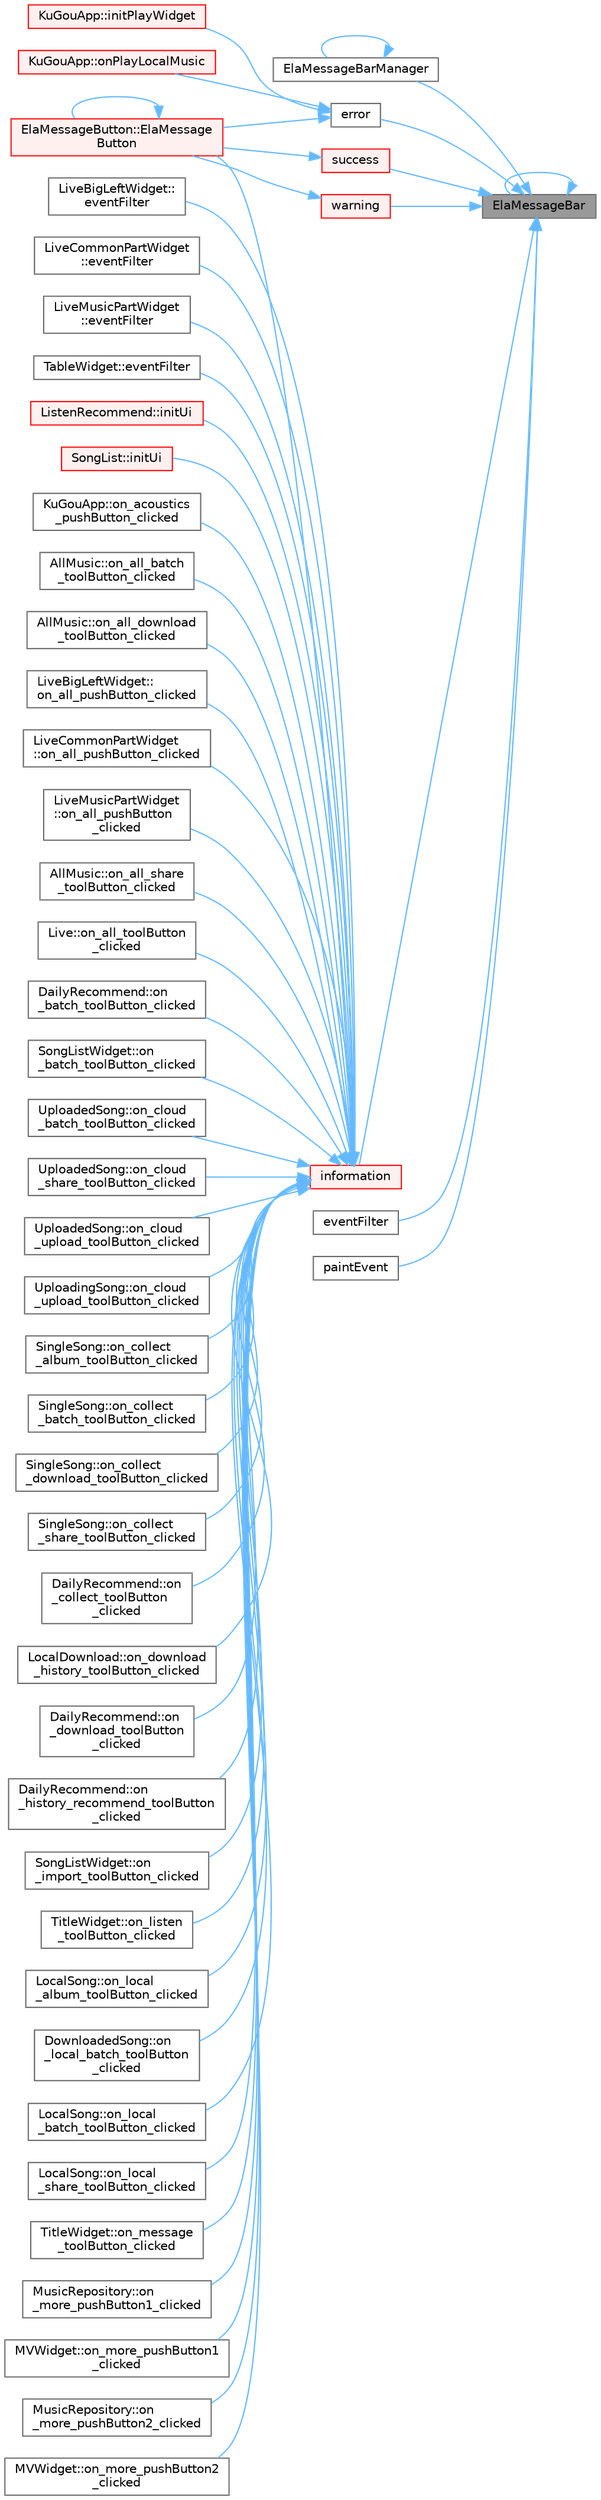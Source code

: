 digraph "ElaMessageBar"
{
 // LATEX_PDF_SIZE
  bgcolor="transparent";
  edge [fontname=Helvetica,fontsize=10,labelfontname=Helvetica,labelfontsize=10];
  node [fontname=Helvetica,fontsize=10,shape=box,height=0.2,width=0.4];
  rankdir="RL";
  Node1 [id="Node000001",label="ElaMessageBar",height=0.2,width=0.4,color="gray40", fillcolor="grey60", style="filled", fontcolor="black",tooltip="构造函数，初始化消息栏"];
  Node1 -> Node1 [id="edge1_Node000001_Node000001",dir="back",color="steelblue1",style="solid",tooltip=" "];
  Node1 -> Node2 [id="edge2_Node000001_Node000002",dir="back",color="steelblue1",style="solid",tooltip=" "];
  Node2 [id="Node000002",label="ElaMessageBarManager",height=0.2,width=0.4,color="grey40", fillcolor="white", style="filled",URL="$class_ela_message_bar.html#ab382ecab26b8cd084c4cf1c310629a1a",tooltip=" "];
  Node2 -> Node2 [id="edge3_Node000002_Node000002",dir="back",color="steelblue1",style="solid",tooltip=" "];
  Node1 -> Node3 [id="edge4_Node000001_Node000003",dir="back",color="steelblue1",style="solid",tooltip=" "];
  Node3 [id="Node000003",label="error",height=0.2,width=0.4,color="grey40", fillcolor="white", style="filled",URL="$class_ela_message_bar.html#ae88944cbca6cf0cc02953a28ed45af83",tooltip="显示错误消息"];
  Node3 -> Node4 [id="edge5_Node000003_Node000004",dir="back",color="steelblue1",style="solid",tooltip=" "];
  Node4 [id="Node000004",label="ElaMessageButton::ElaMessage\lButton",height=0.2,width=0.4,color="red", fillcolor="#FFF0F0", style="filled",URL="$class_ela_message_button.html#ad697d17c791aeddec311d54c29f62406",tooltip="构造函数，初始化消息按钮"];
  Node4 -> Node4 [id="edge6_Node000004_Node000004",dir="back",color="steelblue1",style="solid",tooltip=" "];
  Node3 -> Node9 [id="edge7_Node000003_Node000009",dir="back",color="steelblue1",style="solid",tooltip=" "];
  Node9 [id="Node000009",label="KuGouApp::initPlayWidget",height=0.2,width=0.4,color="red", fillcolor="#FFF0F0", style="filled",URL="$class_ku_gou_app.html#a2e4eb5d5318b90a8bae4d99ea263e8d4",tooltip="初始化播放控件"];
  Node3 -> Node12 [id="edge8_Node000003_Node000012",dir="back",color="steelblue1",style="solid",tooltip=" "];
  Node12 [id="Node000012",label="KuGouApp::onPlayLocalMusic",height=0.2,width=0.4,color="red", fillcolor="#FFF0F0", style="filled",URL="$class_ku_gou_app.html#a876901294f75b33c450c6453c893e1ae",tooltip="播放本地音乐槽函数"];
  Node1 -> Node14 [id="edge9_Node000001_Node000014",dir="back",color="steelblue1",style="solid",tooltip=" "];
  Node14 [id="Node000014",label="eventFilter",height=0.2,width=0.4,color="grey40", fillcolor="white", style="filled",URL="$class_ela_message_bar.html#a7eb87a6d4464680c455d278d1d32eba6",tooltip="事件过滤器，处理父控件事件"];
  Node1 -> Node15 [id="edge10_Node000001_Node000015",dir="back",color="steelblue1",style="solid",tooltip=" "];
  Node15 [id="Node000015",label="information",height=0.2,width=0.4,color="red", fillcolor="#FFF0F0", style="filled",URL="$class_ela_message_bar.html#ab24ce7687973932e525786dd44ec0288",tooltip="显示信息消息"];
  Node15 -> Node4 [id="edge11_Node000015_Node000004",dir="back",color="steelblue1",style="solid",tooltip=" "];
  Node15 -> Node16 [id="edge12_Node000015_Node000016",dir="back",color="steelblue1",style="solid",tooltip=" "];
  Node16 [id="Node000016",label="LiveBigLeftWidget::\leventFilter",height=0.2,width=0.4,color="grey40", fillcolor="white", style="filled",URL="$class_live_big_left_widget.html#a7eb87a6d4464680c455d278d1d32eba6",tooltip="事件过滤器"];
  Node15 -> Node17 [id="edge13_Node000015_Node000017",dir="back",color="steelblue1",style="solid",tooltip=" "];
  Node17 [id="Node000017",label="LiveCommonPartWidget\l::eventFilter",height=0.2,width=0.4,color="grey40", fillcolor="white", style="filled",URL="$class_live_common_part_widget.html#a7eb87a6d4464680c455d278d1d32eba6",tooltip="事件过滤器"];
  Node15 -> Node18 [id="edge14_Node000015_Node000018",dir="back",color="steelblue1",style="solid",tooltip=" "];
  Node18 [id="Node000018",label="LiveMusicPartWidget\l::eventFilter",height=0.2,width=0.4,color="grey40", fillcolor="white", style="filled",URL="$class_live_music_part_widget.html#a7eb87a6d4464680c455d278d1d32eba6",tooltip="事件过滤器"];
  Node15 -> Node19 [id="edge15_Node000015_Node000019",dir="back",color="steelblue1",style="solid",tooltip=" "];
  Node19 [id="Node000019",label="TableWidget::eventFilter",height=0.2,width=0.4,color="grey40", fillcolor="white", style="filled",URL="$class_table_widget.html#a7eb87a6d4464680c455d278d1d32eba6",tooltip="事件过滤器"];
  Node15 -> Node20 [id="edge16_Node000015_Node000020",dir="back",color="steelblue1",style="solid",tooltip=" "];
  Node20 [id="Node000020",label="ListenRecommend::initUi",height=0.2,width=0.4,color="red", fillcolor="#FFF0F0", style="filled",URL="$class_listen_recommend.html#afba6e95967cc3eb25fd518f7bde6ec04",tooltip="初始化界面"];
  Node15 -> Node22 [id="edge17_Node000015_Node000022",dir="back",color="steelblue1",style="solid",tooltip=" "];
  Node22 [id="Node000022",label="SongList::initUi",height=0.2,width=0.4,color="red", fillcolor="#FFF0F0", style="filled",URL="$class_song_list.html#afba6e95967cc3eb25fd518f7bde6ec04",tooltip="初始化界面"];
  Node15 -> Node24 [id="edge18_Node000015_Node000024",dir="back",color="steelblue1",style="solid",tooltip=" "];
  Node24 [id="Node000024",label="KuGouApp::on_acoustics\l_pushButton_clicked",height=0.2,width=0.4,color="grey40", fillcolor="white", style="filled",URL="$class_ku_gou_app.html#aa7dffb86fdd69b145520689756ce5a82",tooltip="音效按钮点击槽函数"];
  Node15 -> Node25 [id="edge19_Node000015_Node000025",dir="back",color="steelblue1",style="solid",tooltip=" "];
  Node25 [id="Node000025",label="AllMusic::on_all_batch\l_toolButton_clicked",height=0.2,width=0.4,color="grey40", fillcolor="white", style="filled",URL="$class_all_music.html#a09def86a7fb828301cda3661d5643003",tooltip="处理批量操作按钮点击"];
  Node15 -> Node26 [id="edge20_Node000015_Node000026",dir="back",color="steelblue1",style="solid",tooltip=" "];
  Node26 [id="Node000026",label="AllMusic::on_all_download\l_toolButton_clicked",height=0.2,width=0.4,color="grey40", fillcolor="white", style="filled",URL="$class_all_music.html#a5a83c2a1a01b6ca11afa5b2dee86efa6",tooltip="处理下载按钮点击"];
  Node15 -> Node27 [id="edge21_Node000015_Node000027",dir="back",color="steelblue1",style="solid",tooltip=" "];
  Node27 [id="Node000027",label="LiveBigLeftWidget::\lon_all_pushButton_clicked",height=0.2,width=0.4,color="grey40", fillcolor="white", style="filled",URL="$class_live_big_left_widget.html#a856eaeee6a1f7ac6d6dccda800d0c73e",tooltip="全部按钮点击槽函数"];
  Node15 -> Node28 [id="edge22_Node000015_Node000028",dir="back",color="steelblue1",style="solid",tooltip=" "];
  Node28 [id="Node000028",label="LiveCommonPartWidget\l::on_all_pushButton_clicked",height=0.2,width=0.4,color="grey40", fillcolor="white", style="filled",URL="$class_live_common_part_widget.html#a856eaeee6a1f7ac6d6dccda800d0c73e",tooltip="全部按钮点击槽函数"];
  Node15 -> Node29 [id="edge23_Node000015_Node000029",dir="back",color="steelblue1",style="solid",tooltip=" "];
  Node29 [id="Node000029",label="LiveMusicPartWidget\l::on_all_pushButton\l_clicked",height=0.2,width=0.4,color="grey40", fillcolor="white", style="filled",URL="$class_live_music_part_widget.html#a856eaeee6a1f7ac6d6dccda800d0c73e",tooltip="全部按钮点击槽函数"];
  Node15 -> Node30 [id="edge24_Node000015_Node000030",dir="back",color="steelblue1",style="solid",tooltip=" "];
  Node30 [id="Node000030",label="AllMusic::on_all_share\l_toolButton_clicked",height=0.2,width=0.4,color="grey40", fillcolor="white", style="filled",URL="$class_all_music.html#a3bf0900994ed5bb1214f318f4b4dfa8e",tooltip="处理分享按钮点击"];
  Node15 -> Node31 [id="edge25_Node000015_Node000031",dir="back",color="steelblue1",style="solid",tooltip=" "];
  Node31 [id="Node000031",label="Live::on_all_toolButton\l_clicked",height=0.2,width=0.4,color="grey40", fillcolor="white", style="filled",URL="$class_live.html#ae1c54bcbe42b11a9741ad91c663fbe3c",tooltip="全部按钮点击槽函数"];
  Node15 -> Node32 [id="edge26_Node000015_Node000032",dir="back",color="steelblue1",style="solid",tooltip=" "];
  Node32 [id="Node000032",label="DailyRecommend::on\l_batch_toolButton_clicked",height=0.2,width=0.4,color="grey40", fillcolor="white", style="filled",URL="$class_daily_recommend.html#ab4d3c795be146b123cb6496f5da4cbb9",tooltip="批量操作按钮点击槽函数"];
  Node15 -> Node33 [id="edge27_Node000015_Node000033",dir="back",color="steelblue1",style="solid",tooltip=" "];
  Node33 [id="Node000033",label="SongListWidget::on\l_batch_toolButton_clicked",height=0.2,width=0.4,color="grey40", fillcolor="white", style="filled",URL="$class_song_list_widget.html#ab4d3c795be146b123cb6496f5da4cbb9",tooltip="批量操作按钮点击槽函数"];
  Node15 -> Node34 [id="edge28_Node000015_Node000034",dir="back",color="steelblue1",style="solid",tooltip=" "];
  Node34 [id="Node000034",label="UploadedSong::on_cloud\l_batch_toolButton_clicked",height=0.2,width=0.4,color="grey40", fillcolor="white", style="filled",URL="$class_uploaded_song.html#a0068c14fabda4e674d4e3d7ddda66a95",tooltip="批量操作按钮点击槽函数"];
  Node15 -> Node35 [id="edge29_Node000015_Node000035",dir="back",color="steelblue1",style="solid",tooltip=" "];
  Node35 [id="Node000035",label="UploadedSong::on_cloud\l_share_toolButton_clicked",height=0.2,width=0.4,color="grey40", fillcolor="white", style="filled",URL="$class_uploaded_song.html#a850a384576c3e36cb83c2e7c47a32db7",tooltip="分享按钮点击槽函数"];
  Node15 -> Node36 [id="edge30_Node000015_Node000036",dir="back",color="steelblue1",style="solid",tooltip=" "];
  Node36 [id="Node000036",label="UploadedSong::on_cloud\l_upload_toolButton_clicked",height=0.2,width=0.4,color="grey40", fillcolor="white", style="filled",URL="$class_uploaded_song.html#a4274120611acfd922650f8df62627ceb",tooltip="上传按钮点击槽函数"];
  Node15 -> Node37 [id="edge31_Node000015_Node000037",dir="back",color="steelblue1",style="solid",tooltip=" "];
  Node37 [id="Node000037",label="UploadingSong::on_cloud\l_upload_toolButton_clicked",height=0.2,width=0.4,color="grey40", fillcolor="white", style="filled",URL="$class_uploading_song.html#a4274120611acfd922650f8df62627ceb",tooltip="上传按钮点击槽函数"];
  Node15 -> Node38 [id="edge32_Node000015_Node000038",dir="back",color="steelblue1",style="solid",tooltip=" "];
  Node38 [id="Node000038",label="SingleSong::on_collect\l_album_toolButton_clicked",height=0.2,width=0.4,color="grey40", fillcolor="white", style="filled",URL="$class_single_song.html#ac7ba208f35150db122ca98246c827606",tooltip="专辑按钮点击槽函数"];
  Node15 -> Node39 [id="edge33_Node000015_Node000039",dir="back",color="steelblue1",style="solid",tooltip=" "];
  Node39 [id="Node000039",label="SingleSong::on_collect\l_batch_toolButton_clicked",height=0.2,width=0.4,color="grey40", fillcolor="white", style="filled",URL="$class_single_song.html#a1f25a4e1bbbf331fb682b582c832ad74",tooltip="批量操作按钮点击槽函数"];
  Node15 -> Node40 [id="edge34_Node000015_Node000040",dir="back",color="steelblue1",style="solid",tooltip=" "];
  Node40 [id="Node000040",label="SingleSong::on_collect\l_download_toolButton_clicked",height=0.2,width=0.4,color="grey40", fillcolor="white", style="filled",URL="$class_single_song.html#ad9f731f9c8785157c3d9bf6df168b6ad",tooltip="下载按钮点击槽函数"];
  Node15 -> Node41 [id="edge35_Node000015_Node000041",dir="back",color="steelblue1",style="solid",tooltip=" "];
  Node41 [id="Node000041",label="SingleSong::on_collect\l_share_toolButton_clicked",height=0.2,width=0.4,color="grey40", fillcolor="white", style="filled",URL="$class_single_song.html#afb2333ac8f71caedc741b1707974dfc1",tooltip="分享按钮点击槽函数"];
  Node15 -> Node42 [id="edge36_Node000015_Node000042",dir="back",color="steelblue1",style="solid",tooltip=" "];
  Node42 [id="Node000042",label="DailyRecommend::on\l_collect_toolButton\l_clicked",height=0.2,width=0.4,color="grey40", fillcolor="white", style="filled",URL="$class_daily_recommend.html#a4c010533bcee743a2630c68f1ac292b0",tooltip="收藏按钮点击槽函数"];
  Node15 -> Node43 [id="edge37_Node000015_Node000043",dir="back",color="steelblue1",style="solid",tooltip=" "];
  Node43 [id="Node000043",label="LocalDownload::on_download\l_history_toolButton_clicked",height=0.2,width=0.4,color="grey40", fillcolor="white", style="filled",URL="$class_local_download.html#a21b63b12df31e8009a5d1644b8ec3d43",tooltip="下载历史按钮点击槽函数"];
  Node15 -> Node44 [id="edge38_Node000015_Node000044",dir="back",color="steelblue1",style="solid",tooltip=" "];
  Node44 [id="Node000044",label="DailyRecommend::on\l_download_toolButton\l_clicked",height=0.2,width=0.4,color="grey40", fillcolor="white", style="filled",URL="$class_daily_recommend.html#ac1085b0a0fc437c5346f83cb5f1eb184",tooltip="下载按钮点击槽函数"];
  Node15 -> Node45 [id="edge39_Node000015_Node000045",dir="back",color="steelblue1",style="solid",tooltip=" "];
  Node45 [id="Node000045",label="DailyRecommend::on\l_history_recommend_toolButton\l_clicked",height=0.2,width=0.4,color="grey40", fillcolor="white", style="filled",URL="$class_daily_recommend.html#a839c37ccb7bcd014f252a8f2b9c400f9",tooltip="历史推荐按钮点击槽函数"];
  Node15 -> Node46 [id="edge40_Node000015_Node000046",dir="back",color="steelblue1",style="solid",tooltip=" "];
  Node46 [id="Node000046",label="SongListWidget::on\l_import_toolButton_clicked",height=0.2,width=0.4,color="grey40", fillcolor="white", style="filled",URL="$class_song_list_widget.html#a63ddf64ee2f48649476d7938232ea7f3",tooltip="导入按钮点击槽函数"];
  Node15 -> Node47 [id="edge41_Node000015_Node000047",dir="back",color="steelblue1",style="solid",tooltip=" "];
  Node47 [id="Node000047",label="TitleWidget::on_listen\l_toolButton_clicked",height=0.2,width=0.4,color="grey40", fillcolor="white", style="filled",URL="$class_title_widget.html#a9964105982edb38f6951c4e3ac2bb24d",tooltip="听歌识曲按钮点击事件，显示未实现提示"];
  Node15 -> Node48 [id="edge42_Node000015_Node000048",dir="back",color="steelblue1",style="solid",tooltip=" "];
  Node48 [id="Node000048",label="LocalSong::on_local\l_album_toolButton_clicked",height=0.2,width=0.4,color="grey40", fillcolor="white", style="filled",URL="$class_local_song.html#a4c814291ca99d3e9d95fde833f93ece0",tooltip="专辑按钮点击槽函数"];
  Node15 -> Node49 [id="edge43_Node000015_Node000049",dir="back",color="steelblue1",style="solid",tooltip=" "];
  Node49 [id="Node000049",label="DownloadedSong::on\l_local_batch_toolButton\l_clicked",height=0.2,width=0.4,color="grey40", fillcolor="white", style="filled",URL="$class_downloaded_song.html#a40d482af13dee0a73555d807c0f3d390",tooltip="批量操作按钮点击槽函数"];
  Node15 -> Node50 [id="edge44_Node000015_Node000050",dir="back",color="steelblue1",style="solid",tooltip=" "];
  Node50 [id="Node000050",label="LocalSong::on_local\l_batch_toolButton_clicked",height=0.2,width=0.4,color="grey40", fillcolor="white", style="filled",URL="$class_local_song.html#a40d482af13dee0a73555d807c0f3d390",tooltip="批量操作按钮点击槽函数"];
  Node15 -> Node51 [id="edge45_Node000015_Node000051",dir="back",color="steelblue1",style="solid",tooltip=" "];
  Node51 [id="Node000051",label="LocalSong::on_local\l_share_toolButton_clicked",height=0.2,width=0.4,color="grey40", fillcolor="white", style="filled",URL="$class_local_song.html#ac0e33dc9107118d828086f3e3ff279fb",tooltip="分享按钮点击槽函数"];
  Node15 -> Node52 [id="edge46_Node000015_Node000052",dir="back",color="steelblue1",style="solid",tooltip=" "];
  Node52 [id="Node000052",label="TitleWidget::on_message\l_toolButton_clicked",height=0.2,width=0.4,color="grey40", fillcolor="white", style="filled",URL="$class_title_widget.html#a7a772da40ed6adf3f250fa2b6549513f",tooltip="消息按钮点击事件，显示未实现提示"];
  Node15 -> Node53 [id="edge47_Node000015_Node000053",dir="back",color="steelblue1",style="solid",tooltip=" "];
  Node53 [id="Node000053",label="MusicRepository::on\l_more_pushButton1_clicked",height=0.2,width=0.4,color="grey40", fillcolor="white", style="filled",URL="$class_music_repository.html#aab24de7fec7437a91e0ab5d770ca481a",tooltip="更多按钮 1 点击槽函数"];
  Node15 -> Node54 [id="edge48_Node000015_Node000054",dir="back",color="steelblue1",style="solid",tooltip=" "];
  Node54 [id="Node000054",label="MVWidget::on_more_pushButton1\l_clicked",height=0.2,width=0.4,color="grey40", fillcolor="white", style="filled",URL="$class_m_v_widget.html#aab24de7fec7437a91e0ab5d770ca481a",tooltip="更多按钮 1 点击槽"];
  Node15 -> Node55 [id="edge49_Node000015_Node000055",dir="back",color="steelblue1",style="solid",tooltip=" "];
  Node55 [id="Node000055",label="MusicRepository::on\l_more_pushButton2_clicked",height=0.2,width=0.4,color="grey40", fillcolor="white", style="filled",URL="$class_music_repository.html#a2711b1250e1f9d26dd76217b7a8cc699",tooltip="更多按钮 2 点击槽函数"];
  Node15 -> Node56 [id="edge50_Node000015_Node000056",dir="back",color="steelblue1",style="solid",tooltip=" "];
  Node56 [id="Node000056",label="MVWidget::on_more_pushButton2\l_clicked",height=0.2,width=0.4,color="grey40", fillcolor="white", style="filled",URL="$class_m_v_widget.html#a2711b1250e1f9d26dd76217b7a8cc699",tooltip="更多按钮 2 点击槽"];
  Node1 -> Node103 [id="edge51_Node000001_Node000103",dir="back",color="steelblue1",style="solid",tooltip=" "];
  Node103 [id="Node000103",label="paintEvent",height=0.2,width=0.4,color="grey40", fillcolor="white", style="filled",URL="$class_ela_message_bar.html#aa71936647c7e332ab07cbec003a8c9a2",tooltip="绘制事件，绘制消息栏外观"];
  Node1 -> Node104 [id="edge52_Node000001_Node000104",dir="back",color="steelblue1",style="solid",tooltip=" "];
  Node104 [id="Node000104",label="success",height=0.2,width=0.4,color="red", fillcolor="#FFF0F0", style="filled",URL="$class_ela_message_bar.html#af8ac00160c4a557adfbba2c9508fa5e8",tooltip="显示成功消息"];
  Node104 -> Node4 [id="edge53_Node000104_Node000004",dir="back",color="steelblue1",style="solid",tooltip=" "];
  Node1 -> Node112 [id="edge54_Node000001_Node000112",dir="back",color="steelblue1",style="solid",tooltip=" "];
  Node112 [id="Node000112",label="warning",height=0.2,width=0.4,color="red", fillcolor="#FFF0F0", style="filled",URL="$class_ela_message_bar.html#aaf06af29d4b610224fbb14636ce07b32",tooltip="显示警告消息"];
  Node112 -> Node4 [id="edge55_Node000112_Node000004",dir="back",color="steelblue1",style="solid",tooltip=" "];
}
